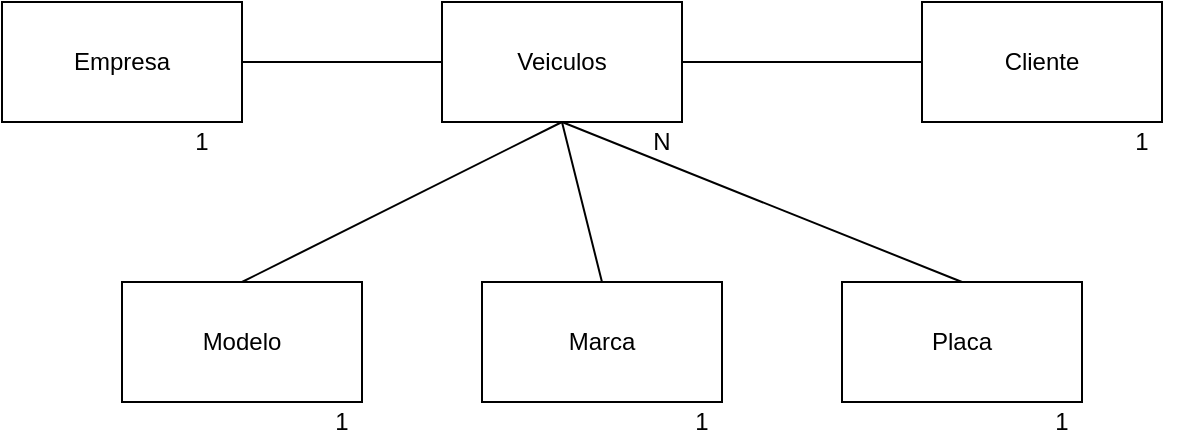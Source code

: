 <mxfile version="14.4.2" type="device"><diagram id="sZafc3zLY3kstz_qScDE" name="Page-1"><mxGraphModel dx="41" dy="1603" grid="1" gridSize="10" guides="1" tooltips="1" connect="1" arrows="1" fold="1" page="1" pageScale="1" pageWidth="827" pageHeight="1169" math="0" shadow="0"><root><mxCell id="0"/><mxCell id="1" parent="0"/><mxCell id="wcS5KZH6rCy6pvlYm9mX-1" value="Empresa" style="rounded=0;whiteSpace=wrap;html=1;" parent="1" vertex="1"><mxGeometry x="860" y="-330" width="120" height="60" as="geometry"/></mxCell><mxCell id="wcS5KZH6rCy6pvlYm9mX-2" value="Veiculos" style="rounded=0;whiteSpace=wrap;html=1;" parent="1" vertex="1"><mxGeometry x="1080" y="-330" width="120" height="60" as="geometry"/></mxCell><mxCell id="wcS5KZH6rCy6pvlYm9mX-3" value="Marca" style="rounded=0;whiteSpace=wrap;html=1;" parent="1" vertex="1"><mxGeometry x="1100" y="-190" width="120" height="60" as="geometry"/></mxCell><mxCell id="wcS5KZH6rCy6pvlYm9mX-4" value="Modelo" style="rounded=0;whiteSpace=wrap;html=1;" parent="1" vertex="1"><mxGeometry x="920" y="-190" width="120" height="60" as="geometry"/></mxCell><mxCell id="wcS5KZH6rCy6pvlYm9mX-5" value="Cliente" style="rounded=0;whiteSpace=wrap;html=1;" parent="1" vertex="1"><mxGeometry x="1320" y="-330" width="120" height="60" as="geometry"/></mxCell><mxCell id="wcS5KZH6rCy6pvlYm9mX-6" value="" style="endArrow=none;html=1;exitX=1;exitY=0.5;exitDx=0;exitDy=0;entryX=0;entryY=0.5;entryDx=0;entryDy=0;" parent="1" source="wcS5KZH6rCy6pvlYm9mX-1" target="wcS5KZH6rCy6pvlYm9mX-2" edge="1"><mxGeometry width="50" height="50" relative="1" as="geometry"><mxPoint x="1230" y="-210" as="sourcePoint"/><mxPoint x="1280" y="-260" as="targetPoint"/></mxGeometry></mxCell><mxCell id="wcS5KZH6rCy6pvlYm9mX-7" value="" style="endArrow=none;html=1;exitX=0.5;exitY=1;exitDx=0;exitDy=0;entryX=0.5;entryY=0;entryDx=0;entryDy=0;" parent="1" source="wcS5KZH6rCy6pvlYm9mX-2" target="wcS5KZH6rCy6pvlYm9mX-4" edge="1"><mxGeometry width="50" height="50" relative="1" as="geometry"><mxPoint x="1230" y="-210" as="sourcePoint"/><mxPoint x="1280" y="-260" as="targetPoint"/></mxGeometry></mxCell><mxCell id="wcS5KZH6rCy6pvlYm9mX-8" value="" style="endArrow=none;html=1;entryX=0.5;entryY=0;entryDx=0;entryDy=0;exitX=0.5;exitY=1;exitDx=0;exitDy=0;" parent="1" source="wcS5KZH6rCy6pvlYm9mX-2" target="wcS5KZH6rCy6pvlYm9mX-3" edge="1"><mxGeometry width="50" height="50" relative="1" as="geometry"><mxPoint x="1140" y="-270" as="sourcePoint"/><mxPoint x="1280" y="-260" as="targetPoint"/></mxGeometry></mxCell><mxCell id="wcS5KZH6rCy6pvlYm9mX-9" value="" style="endArrow=none;html=1;entryX=1;entryY=0.5;entryDx=0;entryDy=0;exitX=0;exitY=0.5;exitDx=0;exitDy=0;" parent="1" source="wcS5KZH6rCy6pvlYm9mX-5" target="wcS5KZH6rCy6pvlYm9mX-2" edge="1"><mxGeometry width="50" height="50" relative="1" as="geometry"><mxPoint x="1230" y="-210" as="sourcePoint"/><mxPoint x="1280" y="-260" as="targetPoint"/></mxGeometry></mxCell><mxCell id="wcS5KZH6rCy6pvlYm9mX-10" value="1" style="text;html=1;strokeColor=none;fillColor=none;align=center;verticalAlign=middle;whiteSpace=wrap;rounded=0;" parent="1" vertex="1"><mxGeometry x="940" y="-270" width="40" height="20" as="geometry"/></mxCell><mxCell id="wcS5KZH6rCy6pvlYm9mX-11" value="1" style="text;html=1;strokeColor=none;fillColor=none;align=center;verticalAlign=middle;whiteSpace=wrap;rounded=0;" parent="1" vertex="1"><mxGeometry x="1010" y="-130" width="40" height="20" as="geometry"/></mxCell><mxCell id="wcS5KZH6rCy6pvlYm9mX-12" value="N" style="text;html=1;strokeColor=none;fillColor=none;align=center;verticalAlign=middle;whiteSpace=wrap;rounded=0;" parent="1" vertex="1"><mxGeometry x="1170" y="-270" width="40" height="20" as="geometry"/></mxCell><mxCell id="wcS5KZH6rCy6pvlYm9mX-13" value="1" style="text;html=1;strokeColor=none;fillColor=none;align=center;verticalAlign=middle;whiteSpace=wrap;rounded=0;" parent="1" vertex="1"><mxGeometry x="1190" y="-130" width="40" height="20" as="geometry"/></mxCell><mxCell id="wcS5KZH6rCy6pvlYm9mX-14" value="1" style="text;html=1;strokeColor=none;fillColor=none;align=center;verticalAlign=middle;whiteSpace=wrap;rounded=0;" parent="1" vertex="1"><mxGeometry x="1410" y="-270" width="40" height="20" as="geometry"/></mxCell><mxCell id="sKh6NgYvWYskVQ13mK5g-1" value="Placa" style="rounded=0;whiteSpace=wrap;html=1;" vertex="1" parent="1"><mxGeometry x="1280" y="-190" width="120" height="60" as="geometry"/></mxCell><mxCell id="sKh6NgYvWYskVQ13mK5g-2" value="1" style="text;html=1;strokeColor=none;fillColor=none;align=center;verticalAlign=middle;whiteSpace=wrap;rounded=0;" vertex="1" parent="1"><mxGeometry x="1370" y="-130" width="40" height="20" as="geometry"/></mxCell><mxCell id="sKh6NgYvWYskVQ13mK5g-3" value="" style="endArrow=none;html=1;entryX=0.5;entryY=0;entryDx=0;entryDy=0;" edge="1" parent="1" target="sKh6NgYvWYskVQ13mK5g-1"><mxGeometry width="50" height="50" relative="1" as="geometry"><mxPoint x="1140" y="-270" as="sourcePoint"/><mxPoint x="1230" y="-260" as="targetPoint"/></mxGeometry></mxCell></root></mxGraphModel></diagram></mxfile>